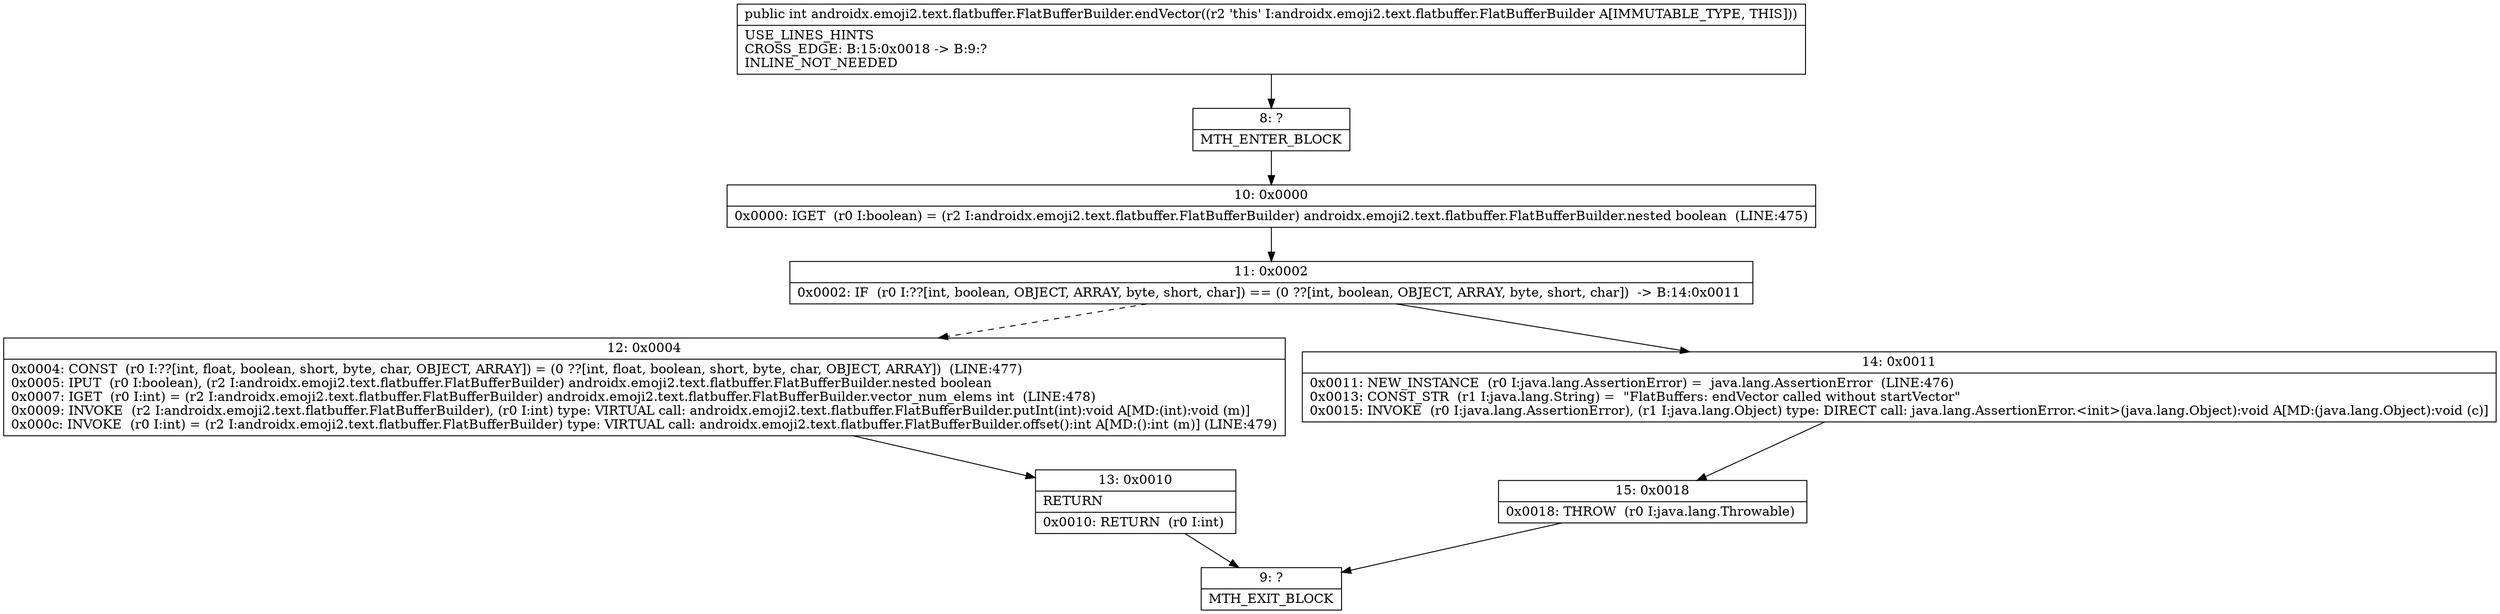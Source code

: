 digraph "CFG forandroidx.emoji2.text.flatbuffer.FlatBufferBuilder.endVector()I" {
Node_8 [shape=record,label="{8\:\ ?|MTH_ENTER_BLOCK\l}"];
Node_10 [shape=record,label="{10\:\ 0x0000|0x0000: IGET  (r0 I:boolean) = (r2 I:androidx.emoji2.text.flatbuffer.FlatBufferBuilder) androidx.emoji2.text.flatbuffer.FlatBufferBuilder.nested boolean  (LINE:475)\l}"];
Node_11 [shape=record,label="{11\:\ 0x0002|0x0002: IF  (r0 I:??[int, boolean, OBJECT, ARRAY, byte, short, char]) == (0 ??[int, boolean, OBJECT, ARRAY, byte, short, char])  \-\> B:14:0x0011 \l}"];
Node_12 [shape=record,label="{12\:\ 0x0004|0x0004: CONST  (r0 I:??[int, float, boolean, short, byte, char, OBJECT, ARRAY]) = (0 ??[int, float, boolean, short, byte, char, OBJECT, ARRAY])  (LINE:477)\l0x0005: IPUT  (r0 I:boolean), (r2 I:androidx.emoji2.text.flatbuffer.FlatBufferBuilder) androidx.emoji2.text.flatbuffer.FlatBufferBuilder.nested boolean \l0x0007: IGET  (r0 I:int) = (r2 I:androidx.emoji2.text.flatbuffer.FlatBufferBuilder) androidx.emoji2.text.flatbuffer.FlatBufferBuilder.vector_num_elems int  (LINE:478)\l0x0009: INVOKE  (r2 I:androidx.emoji2.text.flatbuffer.FlatBufferBuilder), (r0 I:int) type: VIRTUAL call: androidx.emoji2.text.flatbuffer.FlatBufferBuilder.putInt(int):void A[MD:(int):void (m)]\l0x000c: INVOKE  (r0 I:int) = (r2 I:androidx.emoji2.text.flatbuffer.FlatBufferBuilder) type: VIRTUAL call: androidx.emoji2.text.flatbuffer.FlatBufferBuilder.offset():int A[MD:():int (m)] (LINE:479)\l}"];
Node_13 [shape=record,label="{13\:\ 0x0010|RETURN\l|0x0010: RETURN  (r0 I:int) \l}"];
Node_9 [shape=record,label="{9\:\ ?|MTH_EXIT_BLOCK\l}"];
Node_14 [shape=record,label="{14\:\ 0x0011|0x0011: NEW_INSTANCE  (r0 I:java.lang.AssertionError) =  java.lang.AssertionError  (LINE:476)\l0x0013: CONST_STR  (r1 I:java.lang.String) =  \"FlatBuffers: endVector called without startVector\" \l0x0015: INVOKE  (r0 I:java.lang.AssertionError), (r1 I:java.lang.Object) type: DIRECT call: java.lang.AssertionError.\<init\>(java.lang.Object):void A[MD:(java.lang.Object):void (c)]\l}"];
Node_15 [shape=record,label="{15\:\ 0x0018|0x0018: THROW  (r0 I:java.lang.Throwable) \l}"];
MethodNode[shape=record,label="{public int androidx.emoji2.text.flatbuffer.FlatBufferBuilder.endVector((r2 'this' I:androidx.emoji2.text.flatbuffer.FlatBufferBuilder A[IMMUTABLE_TYPE, THIS]))  | USE_LINES_HINTS\lCROSS_EDGE: B:15:0x0018 \-\> B:9:?\lINLINE_NOT_NEEDED\l}"];
MethodNode -> Node_8;Node_8 -> Node_10;
Node_10 -> Node_11;
Node_11 -> Node_12[style=dashed];
Node_11 -> Node_14;
Node_12 -> Node_13;
Node_13 -> Node_9;
Node_14 -> Node_15;
Node_15 -> Node_9;
}


